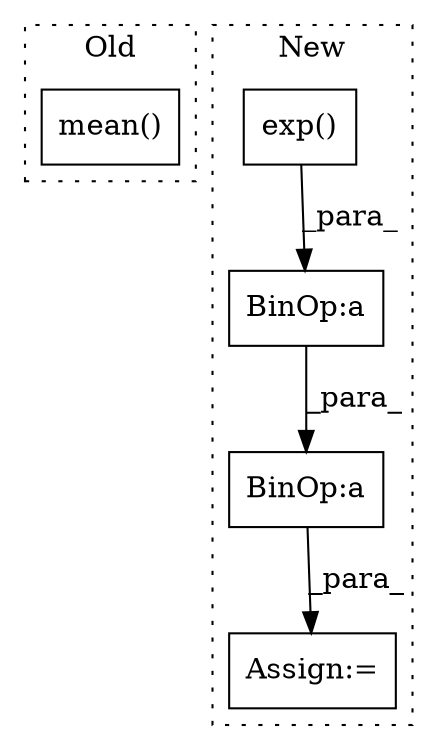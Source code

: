 digraph G {
subgraph cluster0 {
1 [label="mean()" a="75" s="6017" l="11" shape="box"];
label = "Old";
style="dotted";
}
subgraph cluster1 {
2 [label="exp()" a="75" s="4470,4486" l="10,1" shape="box"];
3 [label="Assign:=" a="68" s="4505" l="3" shape="box"];
4 [label="BinOp:a" a="82" s="4518" l="4" shape="box"];
5 [label="BinOp:a" a="82" s="4533" l="3" shape="box"];
label = "New";
style="dotted";
}
2 -> 4 [label="_para_"];
4 -> 5 [label="_para_"];
5 -> 3 [label="_para_"];
}